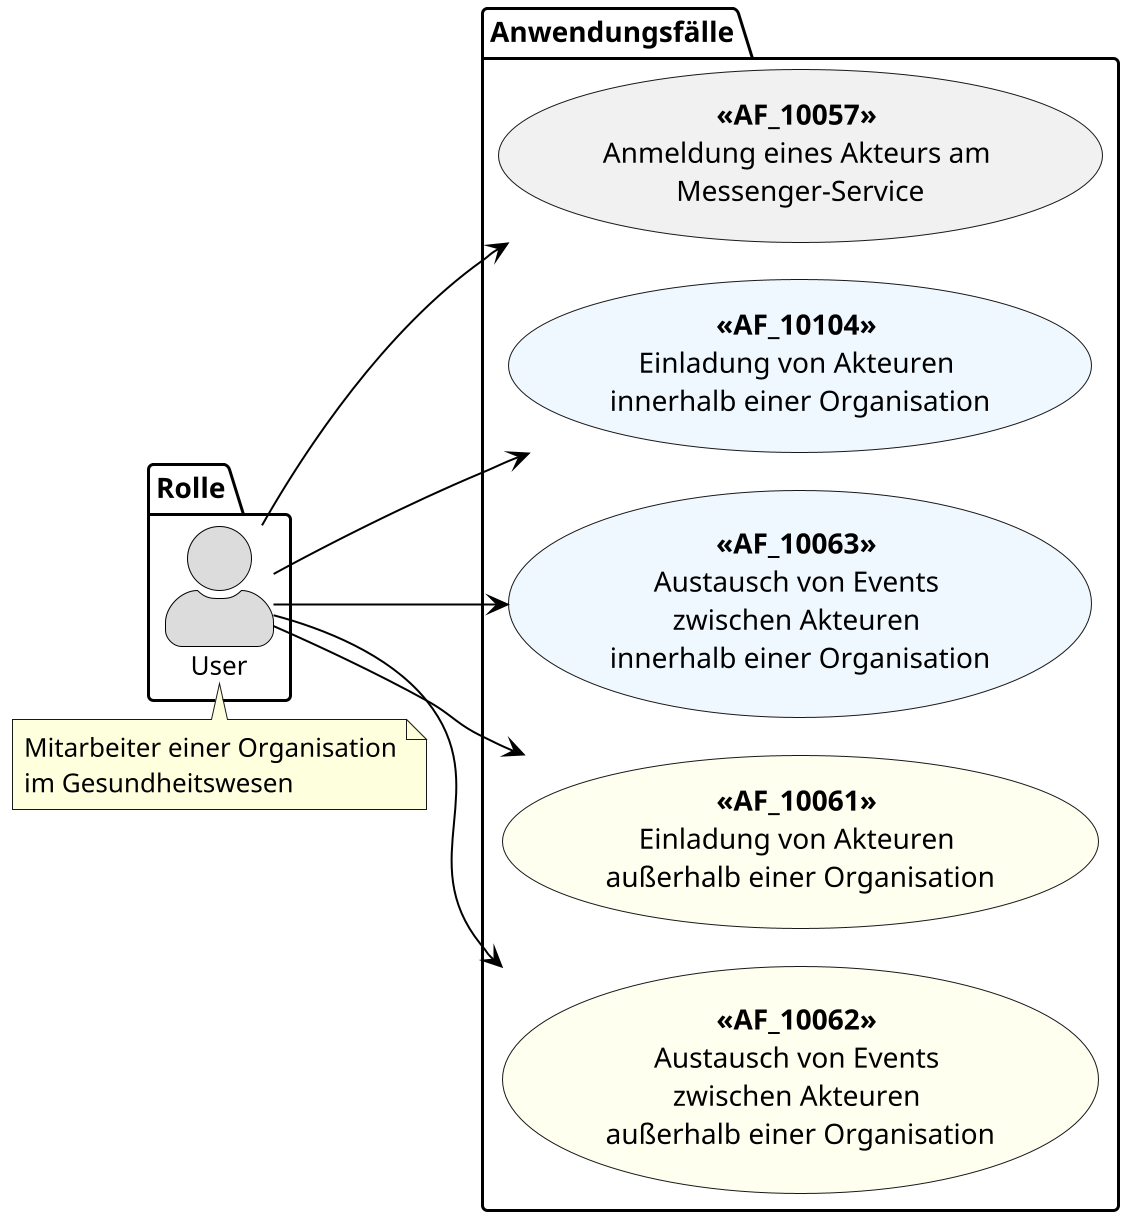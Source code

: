 /' 
# TI-Messenger 1.1
# TI-Messenger-Dienst
# Use Case Diagram
# Name: User / User-HBA - Anwendungsfaelle
'/

@startuml
!pragma layout smetana
skinparam actorStyle awesome
left to right direction
scale 6/3

skinparam sequence {
ArrowColor black
ArrowFontSize 17
ActorBorderColor black
LifeLineBorderColor black
LifeLineBackgroundColor Gainsboro

ParticipantBorderColor Motivation
ParticipantBackgroundColor Motivation
ParticipantFontName Impact
ParticipantFontSize 20
ParticipantFontColor black
ParticipantBorderColor Black
ParticipantBackgroundColor MOTIVATION

ActorBackgroundColor Gainsboro
ActorFontColor black
ActorFontSize 13
ActorFontName Aapex
}

package Rolle {
actor "User" as u
}

package Anwendungsfälle {
usecase "**<<AF_10057>>** \nAnmeldung eines Akteurs am \nMessenger-Service" as UC1
usecase "**<<AF_10104>>** \nEinladung von Akteuren \ninnerhalb einer Organisation" as UC2 #AliceBlue
usecase "**<<AF_10063>>** \nAustausch von Events \nzwischen Akteuren \ninnerhalb einer Organisation" as UC3 #AliceBlue
usecase "**<<AF_10061>>** \nEinladung von Akteuren \naußerhalb einer Organisation" as UC4 #Ivory
usecase "**<<AF_10062>>** \nAustausch von Events \nzwischen Akteuren \naußerhalb einer Organisation" as UC5 #Ivory
}

u --> UC1
u --> UC2
u --> UC3
u --> UC4
u --> UC5


note top of (u)
Mitarbeiter einer Organisation
im Gesundheitswesen
end note

@enduml
